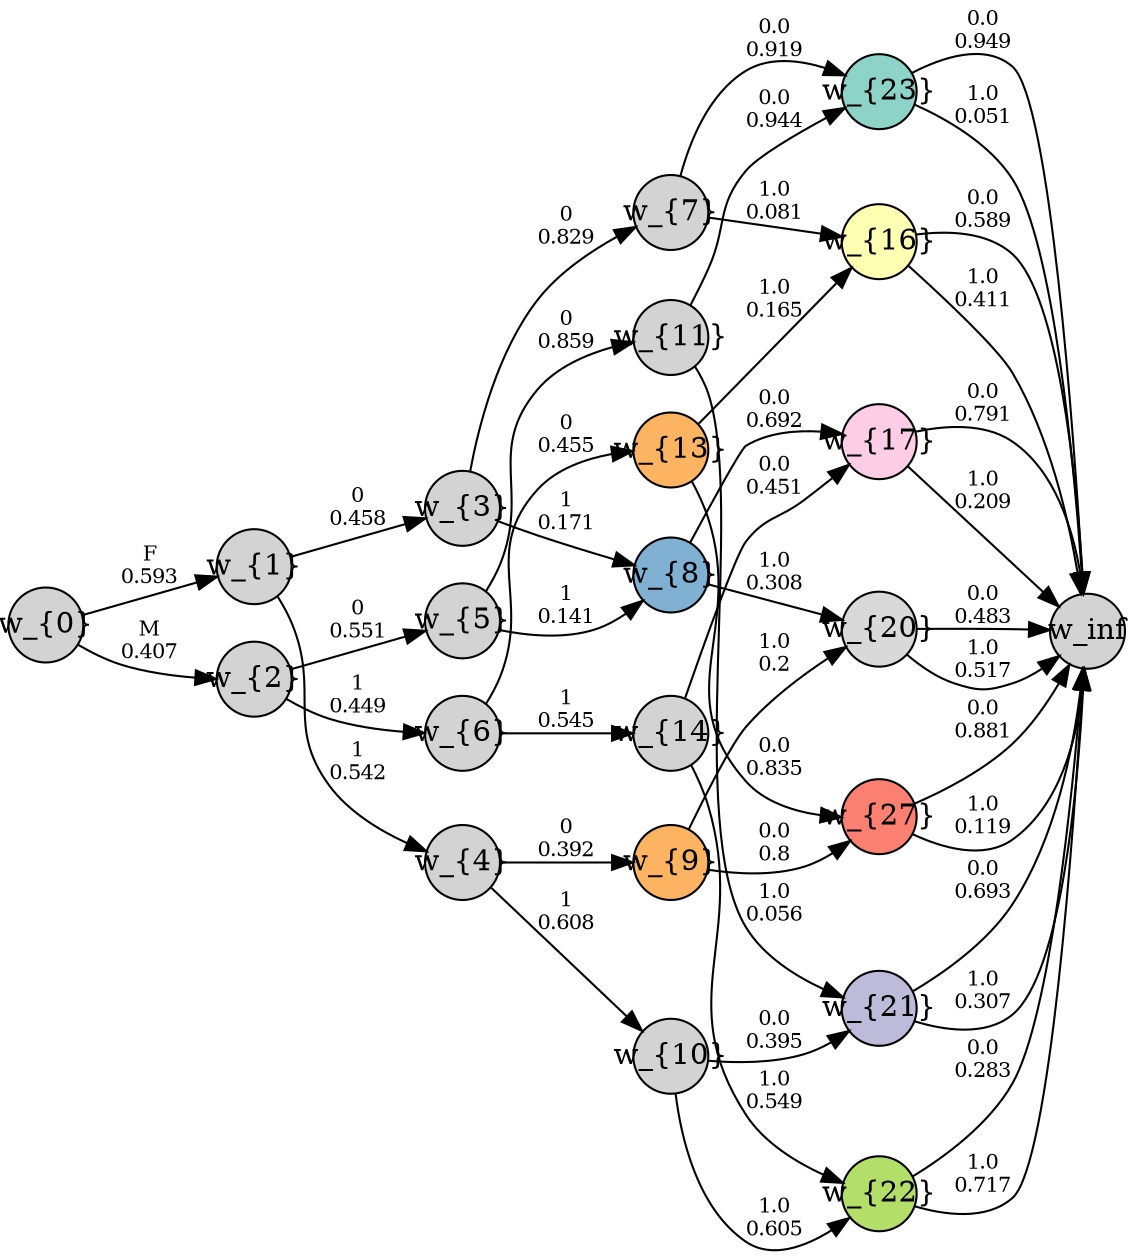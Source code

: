 digraph G {
rankdir=LR;
ranksep=0.5;
size=11.7;
"w_{0}" -> "w_{1}"  [color=black, fontsize="10.0", label="F\n0.593", labelfontcolor="#009933"];
"w_{0}" -> "w_{2}"  [color=black, fontsize="10.0", label="M\n0.407", labelfontcolor="#009933"];
"w_{1}" -> "w_{3}"  [color=black, fontsize="10.0", label="0\n0.458", labelfontcolor="#009933"];
"w_{1}" -> "w_{4}"  [color=black, fontsize="10.0", label="1\n0.542", labelfontcolor="#009933"];
"w_{2}" -> "w_{5}"  [color=black, fontsize="10.0", label="0\n0.551", labelfontcolor="#009933"];
"w_{2}" -> "w_{6}"  [color=black, fontsize="10.0", label="1\n0.449", labelfontcolor="#009933"];
"w_{3}" -> "w_{7}"  [color=black, fontsize="10.0", label="0\n0.829", labelfontcolor="#009933"];
"w_{3}" -> "w_{8}"  [color=black, fontsize="10.0", label="1\n0.171", labelfontcolor="#009933"];
"w_{4}" -> "w_{9}"  [color=black, fontsize="10.0", label="0\n0.392", labelfontcolor="#009933"];
"w_{4}" -> "w_{10}"  [color=black, fontsize="10.0", label="1\n0.608", labelfontcolor="#009933"];
"w_{5}" -> "w_{11}"  [color=black, fontsize="10.0", label="0\n0.859", labelfontcolor="#009933"];
"w_{5}" -> "w_{8}"  [color=black, fontsize="10.0", label="1\n0.141", labelfontcolor="#009933"];
"w_{6}" -> "w_{13}"  [color=black, fontsize="10.0", label="0\n0.455", labelfontcolor="#009933"];
"w_{6}" -> "w_{14}"  [color=black, fontsize="10.0", label="1\n0.545", labelfontcolor="#009933"];
"w_{7}" -> "w_{23}"  [color=black, fontsize="10.0", label="0.0\n0.919", labelfontcolor="#009933"];
"w_{7}" -> "w_{16}"  [color=black, fontsize="10.0", label="1.0\n0.081", labelfontcolor="#009933"];
"w_{8}" -> "w_{17}"  [color=black, fontsize="10.0", label="0.0\n0.692", labelfontcolor="#009933"];
"w_{8}" -> "w_{20}"  [color=black, fontsize="10.0", label="1.0\n0.308", labelfontcolor="#009933"];
"w_{9}" -> "w_{27}"  [color=black, fontsize="10.0", label="0.0\n0.8", labelfontcolor="#009933"];
"w_{9}" -> "w_{20}"  [color=black, fontsize="10.0", label="1.0\n0.2", labelfontcolor="#009933"];
"w_{10}" -> "w_{21}"  [color=black, fontsize="10.0", label="0.0\n0.395", labelfontcolor="#009933"];
"w_{10}" -> "w_{22}"  [color=black, fontsize="10.0", label="1.0\n0.605", labelfontcolor="#009933"];
"w_{11}" -> "w_{23}"  [color=black, fontsize="10.0", label="0.0\n0.944", labelfontcolor="#009933"];
"w_{11}" -> "w_{21}"  [color=black, fontsize="10.0", label="1.0\n0.056", labelfontcolor="#009933"];
"w_{13}" -> "w_{27}"  [color=black, fontsize="10.0", label="0.0\n0.835", labelfontcolor="#009933"];
"w_{13}" -> "w_{16}"  [color=black, fontsize="10.0", label="1.0\n0.165", labelfontcolor="#009933"];
"w_{14}" -> "w_{17}"  [color=black, fontsize="10.0", label="0.0\n0.451", labelfontcolor="#009933"];
"w_{14}" -> "w_{22}"  [color=black, fontsize="10.0", label="1.0\n0.549", labelfontcolor="#009933"];
"w_{16}" -> w_inf  [color=black, fontsize="10.0", label="0.0\n0.589", labelfontcolor="#009933"];
"w_{16}" -> w_inf  [color=black, fontsize="10.0", label="1.0\n0.411", labelfontcolor="#009933"];
"w_{17}" -> w_inf  [color=black, fontsize="10.0", label="0.0\n0.791", labelfontcolor="#009933"];
"w_{17}" -> w_inf  [color=black, fontsize="10.0", label="1.0\n0.209", labelfontcolor="#009933"];
"w_{20}" -> w_inf  [color=black, fontsize="10.0", label="0.0\n0.483", labelfontcolor="#009933"];
"w_{20}" -> w_inf  [color=black, fontsize="10.0", label="1.0\n0.517", labelfontcolor="#009933"];
"w_{21}" -> w_inf  [color=black, fontsize="10.0", label="0.0\n0.693", labelfontcolor="#009933"];
"w_{21}" -> w_inf  [color=black, fontsize="10.0", label="1.0\n0.307", labelfontcolor="#009933"];
"w_{22}" -> w_inf  [color=black, fontsize="10.0", label="0.0\n0.283", labelfontcolor="#009933"];
"w_{22}" -> w_inf  [color=black, fontsize="10.0", label="1.0\n0.717", labelfontcolor="#009933"];
"w_{23}" -> w_inf  [color=black, fontsize="10.0", label="0.0\n0.949", labelfontcolor="#009933"];
"w_{23}" -> w_inf  [color=black, fontsize="10.0", label="1.0\n0.051", labelfontcolor="#009933"];
"w_{27}" -> w_inf  [color=black, fontsize="10.0", label="0.0\n0.881", labelfontcolor="#009933"];
"w_{27}" -> w_inf  [color=black, fontsize="10.0", label="1.0\n0.119", labelfontcolor="#009933"];
"w_{0}" [fillcolor=lightgrey, fixedsize=True, label="w_{0}", shape=circle, style=filled, width=0.5];
"w_{1}" [fillcolor=lightgrey, fixedsize=True, label="w_{1}", shape=circle, style=filled, width=0.5];
"w_{2}" [fillcolor=lightgrey, fixedsize=True, label="w_{2}", shape=circle, style=filled, width=0.5];
"w_{3}" [fillcolor=lightgrey, fixedsize=True, label="w_{3}", shape=circle, style=filled, width=0.5];
"w_{4}" [fillcolor=lightgrey, fixedsize=True, label="w_{4}", shape=circle, style=filled, width=0.5];
"w_{5}" [fillcolor=lightgrey, fixedsize=True, label="w_{5}", shape=circle, style=filled, width=0.5];
"w_{6}" [fillcolor=lightgrey, fixedsize=True, label="w_{6}", shape=circle, style=filled, width=0.5];
"w_{7}" [fillcolor=lightgrey, fixedsize=True, label="w_{7}", shape=circle, style=filled, width=0.5];
"w_{8}" [fillcolor="#80b1d3", fixedsize=True, label="w_{8}", shape=circle, style=filled, width=0.5];
"w_{9}" [fillcolor="#fdb462", fixedsize=True, label="w_{9}", shape=circle, style=filled, width=0.5];
"w_{10}" [fillcolor=lightgrey, fixedsize=True, label="w_{10}", shape=circle, style=filled, width=0.5];
"w_{11}" [fillcolor=lightgrey, fixedsize=True, label="w_{11}", shape=circle, style=filled, width=0.5];
"w_{13}" [fillcolor="#fdb462", fixedsize=True, label="w_{13}", shape=circle, style=filled, width=0.5];
"w_{14}" [fillcolor=lightgrey, fixedsize=True, label="w_{14}", shape=circle, style=filled, width=0.5];
"w_{16}" [fillcolor="#ffffb3", fixedsize=True, label="w_{16}", shape=circle, style=filled, width=0.5];
"w_{17}" [fillcolor="#fccde5", fixedsize=True, label="w_{17}", shape=circle, style=filled, width=0.5];
"w_{20}" [fillcolor="#d9d9d9", fixedsize=True, label="w_{20}", shape=circle, style=filled, width=0.5];
"w_{21}" [fillcolor="#bebada", fixedsize=True, label="w_{21}", shape=circle, style=filled, width=0.5];
"w_{22}" [fillcolor="#b3de69", fixedsize=True, label="w_{22}", shape=circle, style=filled, width=0.5];
"w_{23}" [fillcolor="#8dd3c7", fixedsize=True, label="w_{23}", shape=circle, style=filled, width=0.5];
"w_{27}" [fillcolor="#fb8072", fixedsize=True, label="w_{27}", shape=circle, style=filled, width=0.5];
w_inf [fillcolor=lightgrey, fixedsize=True, label=w_inf, shape=circle, style=filled, width=0.5];
}
